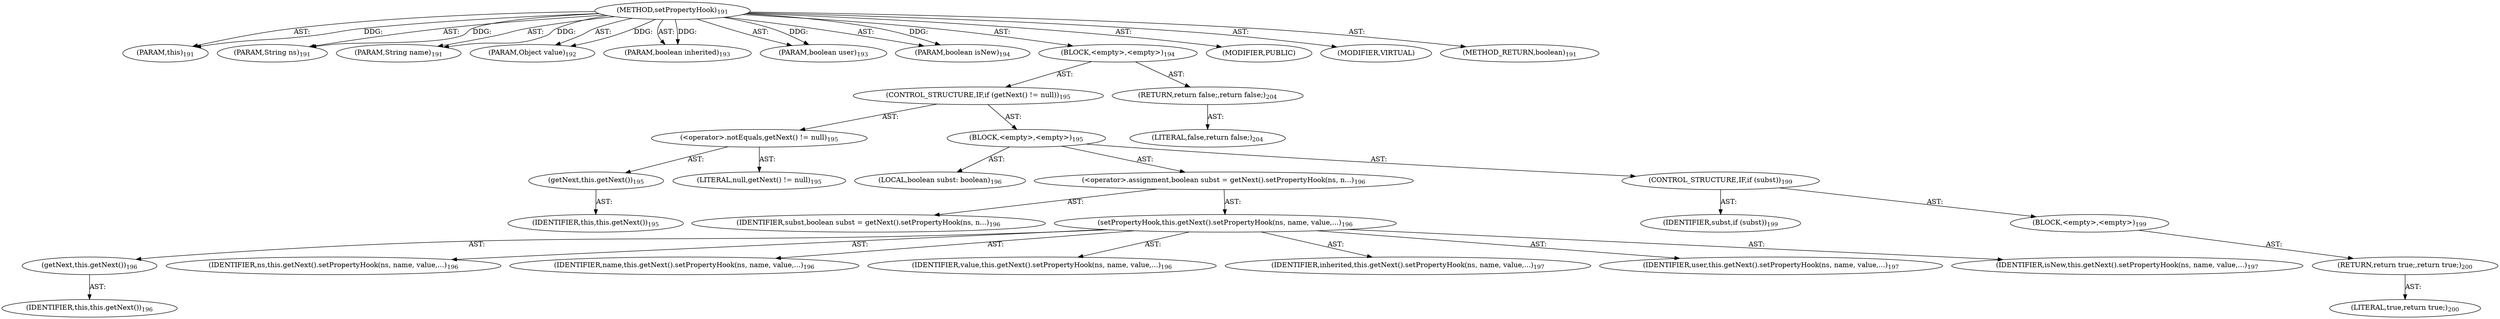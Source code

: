 digraph "setPropertyHook" {  
"111669149701" [label = <(METHOD,setPropertyHook)<SUB>191</SUB>> ]
"115964116994" [label = <(PARAM,this)<SUB>191</SUB>> ]
"115964117008" [label = <(PARAM,String ns)<SUB>191</SUB>> ]
"115964117009" [label = <(PARAM,String name)<SUB>191</SUB>> ]
"115964117010" [label = <(PARAM,Object value)<SUB>192</SUB>> ]
"115964117011" [label = <(PARAM,boolean inherited)<SUB>193</SUB>> ]
"115964117012" [label = <(PARAM,boolean user)<SUB>193</SUB>> ]
"115964117013" [label = <(PARAM,boolean isNew)<SUB>194</SUB>> ]
"25769803782" [label = <(BLOCK,&lt;empty&gt;,&lt;empty&gt;)<SUB>194</SUB>> ]
"47244640257" [label = <(CONTROL_STRUCTURE,IF,if (getNext() != null))<SUB>195</SUB>> ]
"30064771101" [label = <(&lt;operator&gt;.notEquals,getNext() != null)<SUB>195</SUB>> ]
"30064771102" [label = <(getNext,this.getNext())<SUB>195</SUB>> ]
"68719476738" [label = <(IDENTIFIER,this,this.getNext())<SUB>195</SUB>> ]
"90194313219" [label = <(LITERAL,null,getNext() != null)<SUB>195</SUB>> ]
"25769803783" [label = <(BLOCK,&lt;empty&gt;,&lt;empty&gt;)<SUB>195</SUB>> ]
"94489280513" [label = <(LOCAL,boolean subst: boolean)<SUB>196</SUB>> ]
"30064771103" [label = <(&lt;operator&gt;.assignment,boolean subst = getNext().setPropertyHook(ns, n...)<SUB>196</SUB>> ]
"68719476770" [label = <(IDENTIFIER,subst,boolean subst = getNext().setPropertyHook(ns, n...)<SUB>196</SUB>> ]
"30064771104" [label = <(setPropertyHook,this.getNext().setPropertyHook(ns, name, value,...)<SUB>196</SUB>> ]
"30064771105" [label = <(getNext,this.getNext())<SUB>196</SUB>> ]
"68719476739" [label = <(IDENTIFIER,this,this.getNext())<SUB>196</SUB>> ]
"68719476771" [label = <(IDENTIFIER,ns,this.getNext().setPropertyHook(ns, name, value,...)<SUB>196</SUB>> ]
"68719476772" [label = <(IDENTIFIER,name,this.getNext().setPropertyHook(ns, name, value,...)<SUB>196</SUB>> ]
"68719476773" [label = <(IDENTIFIER,value,this.getNext().setPropertyHook(ns, name, value,...)<SUB>196</SUB>> ]
"68719476774" [label = <(IDENTIFIER,inherited,this.getNext().setPropertyHook(ns, name, value,...)<SUB>197</SUB>> ]
"68719476775" [label = <(IDENTIFIER,user,this.getNext().setPropertyHook(ns, name, value,...)<SUB>197</SUB>> ]
"68719476776" [label = <(IDENTIFIER,isNew,this.getNext().setPropertyHook(ns, name, value,...)<SUB>197</SUB>> ]
"47244640258" [label = <(CONTROL_STRUCTURE,IF,if (subst))<SUB>199</SUB>> ]
"68719476777" [label = <(IDENTIFIER,subst,if (subst))<SUB>199</SUB>> ]
"25769803784" [label = <(BLOCK,&lt;empty&gt;,&lt;empty&gt;)<SUB>199</SUB>> ]
"146028888067" [label = <(RETURN,return true;,return true;)<SUB>200</SUB>> ]
"90194313220" [label = <(LITERAL,true,return true;)<SUB>200</SUB>> ]
"146028888068" [label = <(RETURN,return false;,return false;)<SUB>204</SUB>> ]
"90194313221" [label = <(LITERAL,false,return false;)<SUB>204</SUB>> ]
"133143986191" [label = <(MODIFIER,PUBLIC)> ]
"133143986192" [label = <(MODIFIER,VIRTUAL)> ]
"128849018885" [label = <(METHOD_RETURN,boolean)<SUB>191</SUB>> ]
  "111669149701" -> "115964116994"  [ label = "AST: "] 
  "111669149701" -> "115964117008"  [ label = "AST: "] 
  "111669149701" -> "115964117009"  [ label = "AST: "] 
  "111669149701" -> "115964117010"  [ label = "AST: "] 
  "111669149701" -> "115964117011"  [ label = "AST: "] 
  "111669149701" -> "115964117012"  [ label = "AST: "] 
  "111669149701" -> "115964117013"  [ label = "AST: "] 
  "111669149701" -> "25769803782"  [ label = "AST: "] 
  "111669149701" -> "133143986191"  [ label = "AST: "] 
  "111669149701" -> "133143986192"  [ label = "AST: "] 
  "111669149701" -> "128849018885"  [ label = "AST: "] 
  "25769803782" -> "47244640257"  [ label = "AST: "] 
  "25769803782" -> "146028888068"  [ label = "AST: "] 
  "47244640257" -> "30064771101"  [ label = "AST: "] 
  "47244640257" -> "25769803783"  [ label = "AST: "] 
  "30064771101" -> "30064771102"  [ label = "AST: "] 
  "30064771101" -> "90194313219"  [ label = "AST: "] 
  "30064771102" -> "68719476738"  [ label = "AST: "] 
  "25769803783" -> "94489280513"  [ label = "AST: "] 
  "25769803783" -> "30064771103"  [ label = "AST: "] 
  "25769803783" -> "47244640258"  [ label = "AST: "] 
  "30064771103" -> "68719476770"  [ label = "AST: "] 
  "30064771103" -> "30064771104"  [ label = "AST: "] 
  "30064771104" -> "30064771105"  [ label = "AST: "] 
  "30064771104" -> "68719476771"  [ label = "AST: "] 
  "30064771104" -> "68719476772"  [ label = "AST: "] 
  "30064771104" -> "68719476773"  [ label = "AST: "] 
  "30064771104" -> "68719476774"  [ label = "AST: "] 
  "30064771104" -> "68719476775"  [ label = "AST: "] 
  "30064771104" -> "68719476776"  [ label = "AST: "] 
  "30064771105" -> "68719476739"  [ label = "AST: "] 
  "47244640258" -> "68719476777"  [ label = "AST: "] 
  "47244640258" -> "25769803784"  [ label = "AST: "] 
  "25769803784" -> "146028888067"  [ label = "AST: "] 
  "146028888067" -> "90194313220"  [ label = "AST: "] 
  "146028888068" -> "90194313221"  [ label = "AST: "] 
  "111669149701" -> "115964116994"  [ label = "DDG: "] 
  "111669149701" -> "115964117008"  [ label = "DDG: "] 
  "111669149701" -> "115964117009"  [ label = "DDG: "] 
  "111669149701" -> "115964117010"  [ label = "DDG: "] 
  "111669149701" -> "115964117011"  [ label = "DDG: "] 
  "111669149701" -> "115964117012"  [ label = "DDG: "] 
  "111669149701" -> "115964117013"  [ label = "DDG: "] 
}
